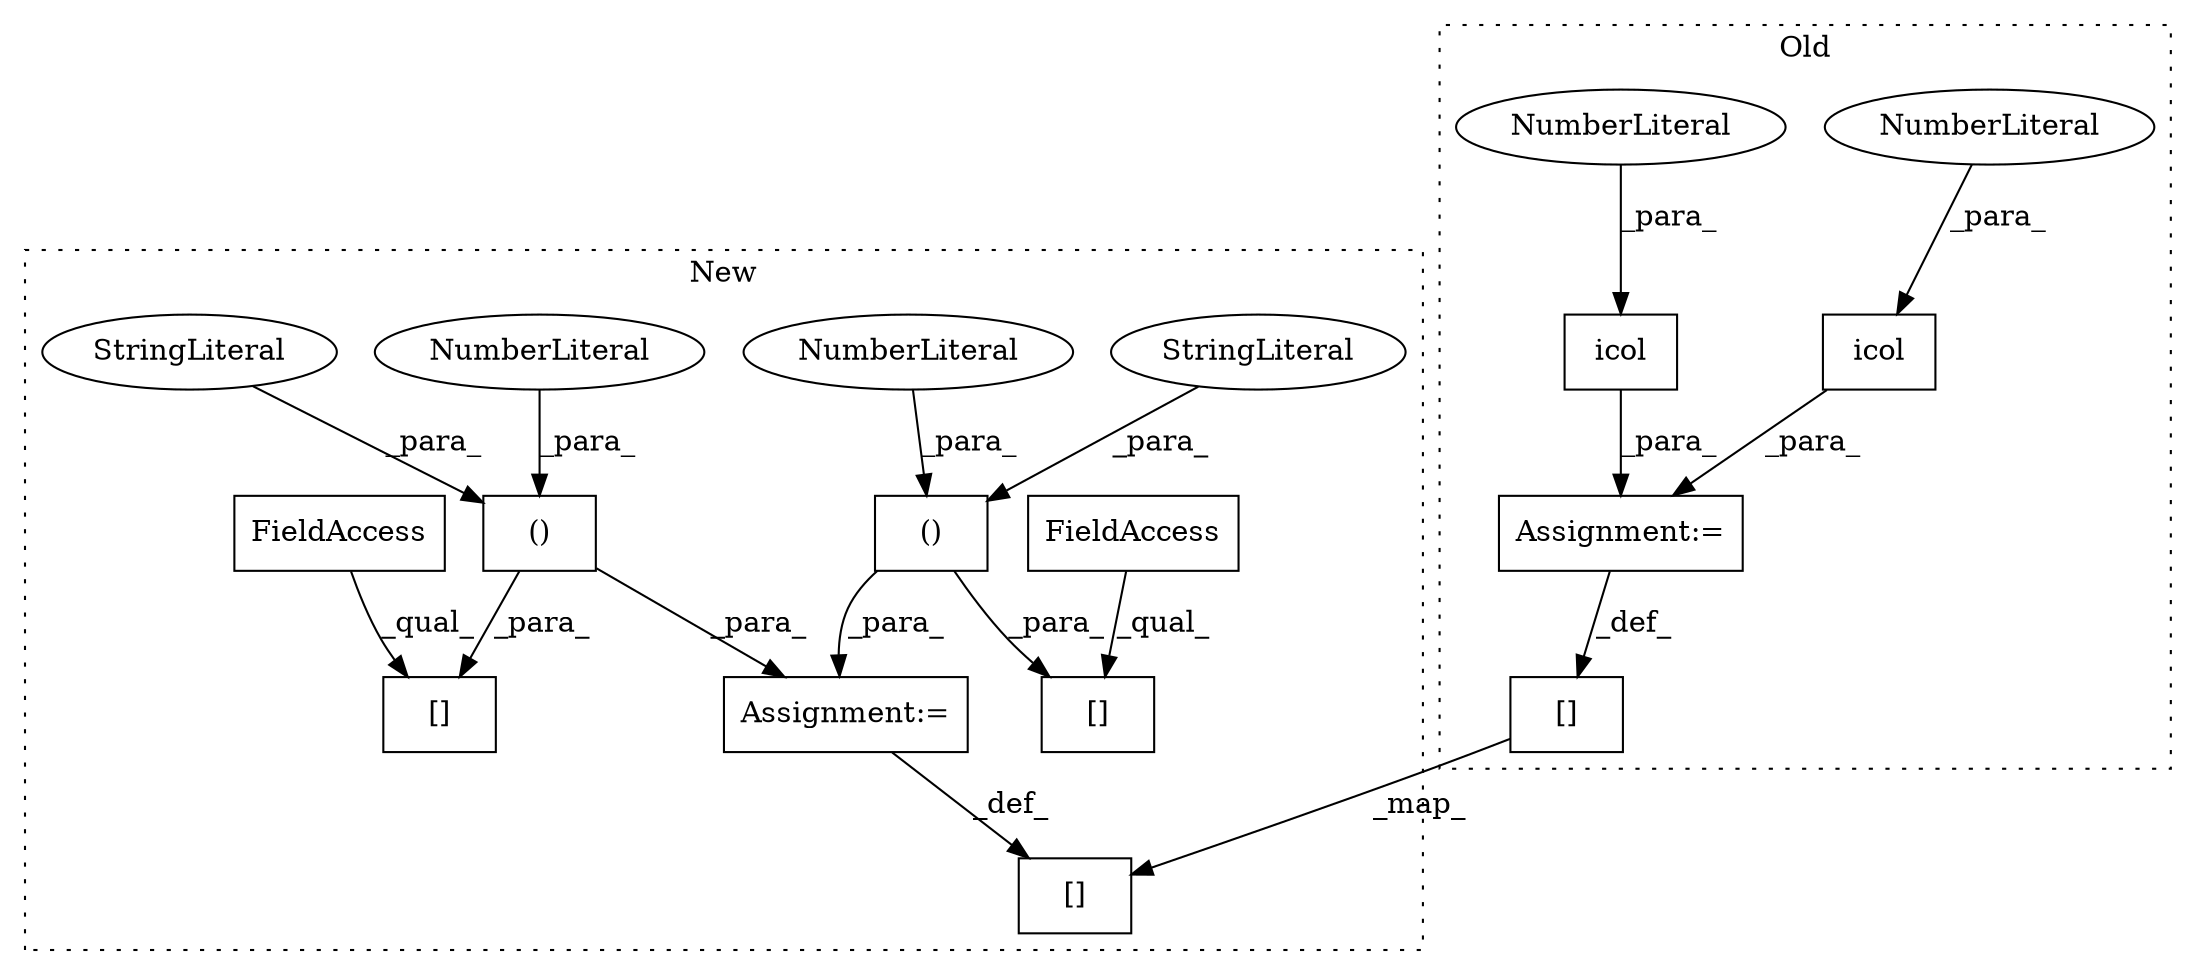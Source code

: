 digraph G {
subgraph cluster0 {
1 [label="icol" a="32" s="3836,3842" l="5,1" shape="box"];
3 [label="NumberLiteral" a="34" s="3841" l="1" shape="ellipse"];
4 [label="Assignment:=" a="7" s="3813" l="1" shape="box"];
6 [label="[]" a="2" s="3995,4022" l="6,1" shape="box"];
14 [label="icol" a="32" s="3867,3873" l="5,1" shape="box"];
15 [label="NumberLiteral" a="34" s="3872" l="1" shape="ellipse"];
label = "Old";
style="dotted";
}
subgraph cluster1 {
2 [label="[]" a="2" s="4002,4067" l="35,2" shape="box"];
5 [label="()" a="106" s="4037" l="30" shape="box"];
7 [label="[]" a="2" s="4190,4217" l="6,1" shape="box"];
8 [label="()" a="106" s="3967" l="30" shape="box"];
9 [label="NumberLiteral" a="34" s="3967" l="1" shape="ellipse"];
10 [label="NumberLiteral" a="34" s="4037" l="1" shape="ellipse"];
11 [label="[]" a="2" s="3932,3997" l="35,2" shape="box"];
12 [label="FieldAccess" a="22" s="4002" l="25" shape="box"];
13 [label="FieldAccess" a="22" s="3932" l="25" shape="box"];
16 [label="Assignment:=" a="7" s="3930" l="1" shape="box"];
17 [label="StringLiteral" a="45" s="4051" l="16" shape="ellipse"];
18 [label="StringLiteral" a="45" s="3981" l="16" shape="ellipse"];
label = "New";
style="dotted";
}
1 -> 4 [label="_para_"];
3 -> 1 [label="_para_"];
4 -> 6 [label="_def_"];
5 -> 16 [label="_para_"];
5 -> 2 [label="_para_"];
6 -> 7 [label="_map_"];
8 -> 16 [label="_para_"];
8 -> 11 [label="_para_"];
9 -> 8 [label="_para_"];
10 -> 5 [label="_para_"];
12 -> 2 [label="_qual_"];
13 -> 11 [label="_qual_"];
14 -> 4 [label="_para_"];
15 -> 14 [label="_para_"];
16 -> 7 [label="_def_"];
17 -> 5 [label="_para_"];
18 -> 8 [label="_para_"];
}